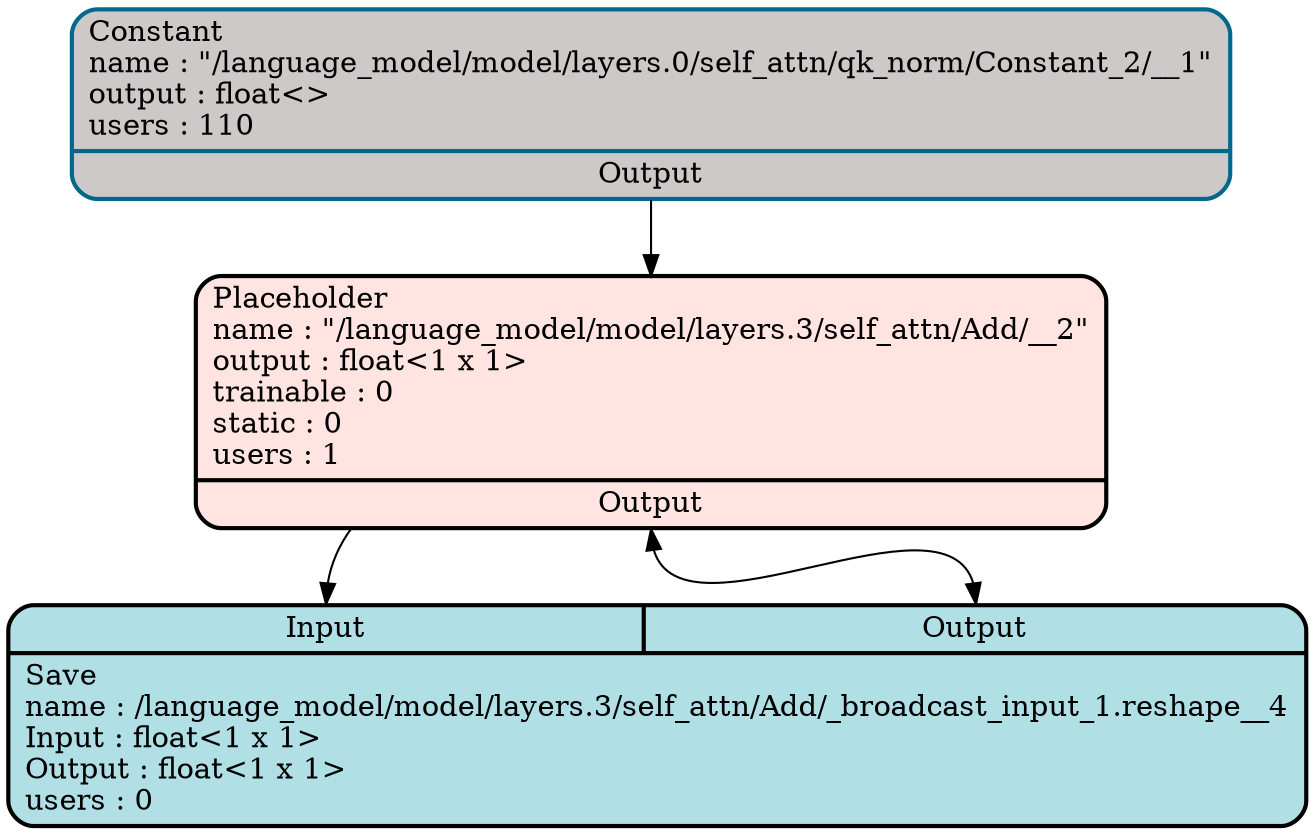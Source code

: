 digraph DAG {
	rankdir=TB;
"/language_model/model/layers.3/self_attn/Add/__4" [
	label = "{{<Input>Input|<Output>Output}|{Save\lname : /language_model/model/layers.3/self_attn/Add/_broadcast_input_1.reshape__4\lInput : float\<1 x 1\>\lOutput : float\<1 x 1\>\lusers : 0\l}}"
	shape = "record"
	style="filled,rounded"
	fillcolor=PowderBlue
penwidth = 2];

"/language_model/model/layers.3/self_attn/Add/__2" [
	label = "{{<Input>Input}|{Reshape\lname : /language_model/model/layers.3/self_attn/Add/_broadcast_input_1.reshape__2\lInput : float\<\>\lDims : [1, 1]\lusers : 1\lResult : float\<1 x 1\>\l}|{<Result>Result}}"
	shape = "record"
	style="filled,rounded"
	fillcolor=Yellow2
penwidth = 2];

"/language_model/model/layers.0/self_attn/qk_norm/Constant_2/__1" [
	label = "{{Constant\lname : \"/language_model/model/layers.0/self_attn/qk_norm/Constant_2/__1\"\loutput : float\<\>\lusers : 110\l}|{<Output>Output}}"
	shape = "record"
	style="filled,rounded"
	fillcolor=Snow3 color=DeepSkyBlue4
penwidth = 2];

"/language_model/model/layers.3/self_attn/Add/__2" [
	label = "{{Placeholder\lname : \"/language_model/model/layers.3/self_attn/Add/__2\"\loutput : float\<1 x 1\>\ltrainable : 0\lstatic : 0\lusers : 1\l}|{<Output>Output}}"
	shape = "record"
	style="filled,rounded"
	fillcolor=MistyRose1
penwidth = 2];

"/language_model/model/layers.3/self_attn/Add/__2" :"Output"  -> "/language_model/model/layers.3/self_attn/Add/__4" :"Output"  [dir="both"];
"/language_model/model/layers.0/self_attn/qk_norm/Constant_2/__1" :"Output"  -> "/language_model/model/layers.3/self_attn/Add/__2" :"Input" ;
"/language_model/model/layers.3/self_attn/Add/__2" :"Result"  -> "/language_model/model/layers.3/self_attn/Add/__4" :"Input" ;
}